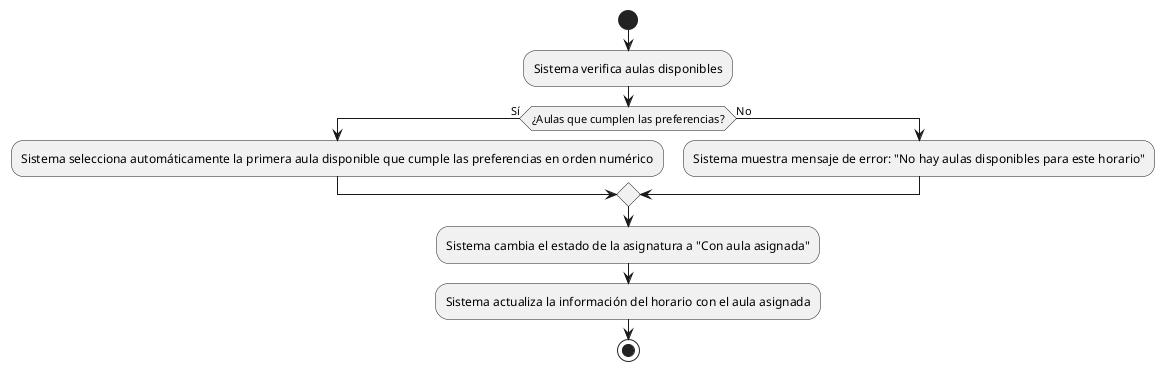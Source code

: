 @startuml
start
:Sistema verifica aulas disponibles;
  if (¿Aulas que cumplen las preferencias?) then (Sí)
    :Sistema selecciona automáticamente la primera aula disponible que cumple las preferencias en orden numérico;
  else (No)
    :Sistema muestra mensaje de error: "No hay aulas disponibles para este horario";
  endif
:Sistema cambia el estado de la asignatura a "Con aula asignada";
:Sistema actualiza la información del horario con el aula asignada;
stop
@enduml